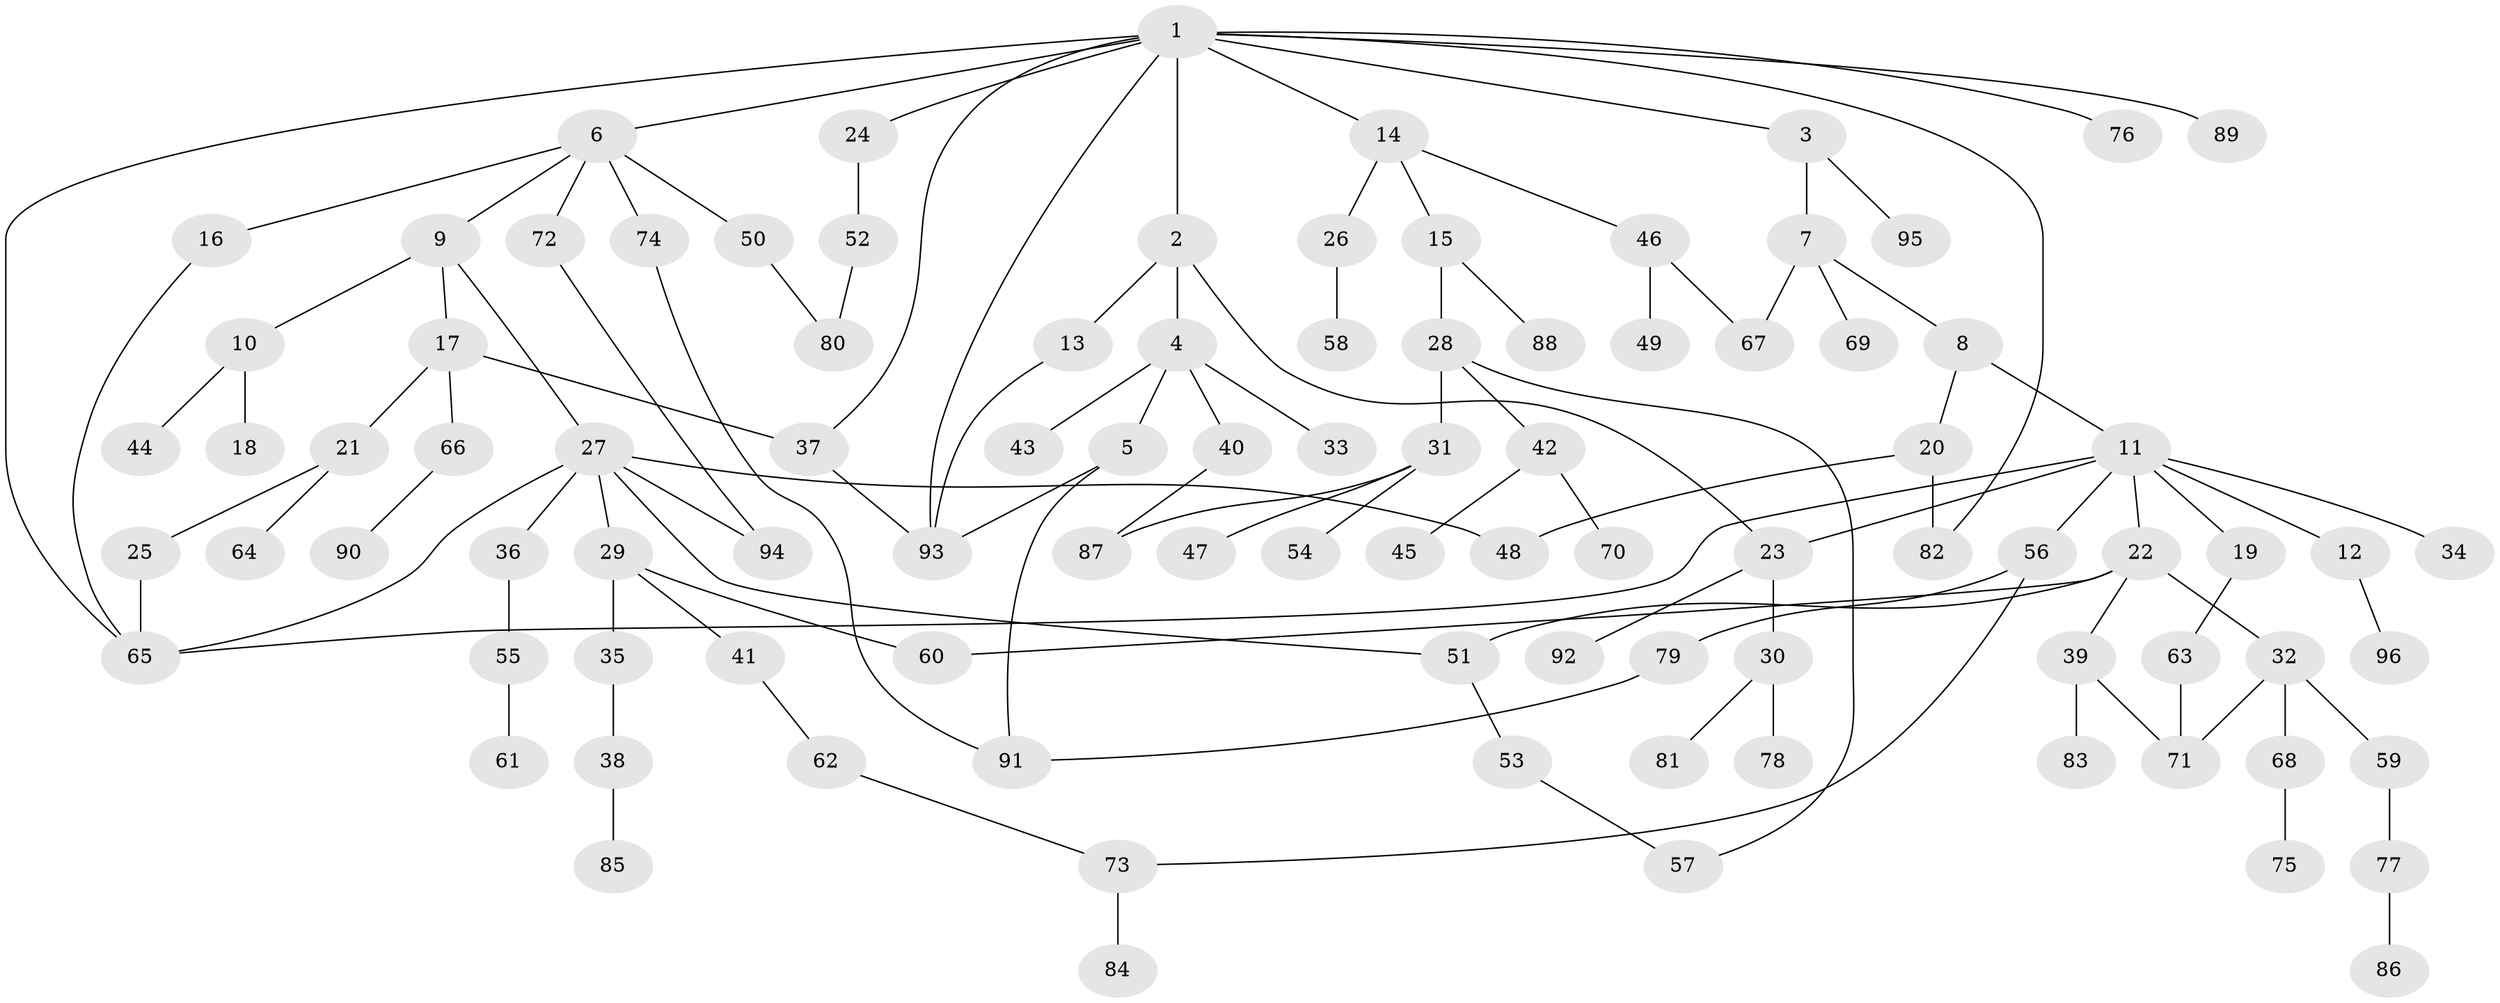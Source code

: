 // coarse degree distribution, {8: 0.034482758620689655, 6: 0.13793103448275862, 4: 0.13793103448275862, 1: 0.27586206896551724, 2: 0.20689655172413793, 3: 0.1724137931034483, 7: 0.034482758620689655}
// Generated by graph-tools (version 1.1) at 2025/48/03/04/25 22:48:53]
// undirected, 96 vertices, 118 edges
graph export_dot {
  node [color=gray90,style=filled];
  1;
  2;
  3;
  4;
  5;
  6;
  7;
  8;
  9;
  10;
  11;
  12;
  13;
  14;
  15;
  16;
  17;
  18;
  19;
  20;
  21;
  22;
  23;
  24;
  25;
  26;
  27;
  28;
  29;
  30;
  31;
  32;
  33;
  34;
  35;
  36;
  37;
  38;
  39;
  40;
  41;
  42;
  43;
  44;
  45;
  46;
  47;
  48;
  49;
  50;
  51;
  52;
  53;
  54;
  55;
  56;
  57;
  58;
  59;
  60;
  61;
  62;
  63;
  64;
  65;
  66;
  67;
  68;
  69;
  70;
  71;
  72;
  73;
  74;
  75;
  76;
  77;
  78;
  79;
  80;
  81;
  82;
  83;
  84;
  85;
  86;
  87;
  88;
  89;
  90;
  91;
  92;
  93;
  94;
  95;
  96;
  1 -- 2;
  1 -- 3;
  1 -- 6;
  1 -- 14;
  1 -- 24;
  1 -- 76;
  1 -- 89;
  1 -- 37;
  1 -- 93;
  1 -- 65;
  1 -- 82;
  2 -- 4;
  2 -- 13;
  2 -- 23;
  3 -- 7;
  3 -- 95;
  4 -- 5;
  4 -- 33;
  4 -- 40;
  4 -- 43;
  5 -- 93;
  5 -- 91;
  6 -- 9;
  6 -- 16;
  6 -- 50;
  6 -- 72;
  6 -- 74;
  7 -- 8;
  7 -- 69;
  7 -- 67;
  8 -- 11;
  8 -- 20;
  9 -- 10;
  9 -- 17;
  9 -- 27;
  10 -- 18;
  10 -- 44;
  11 -- 12;
  11 -- 19;
  11 -- 22;
  11 -- 34;
  11 -- 56;
  11 -- 65;
  11 -- 23;
  12 -- 96;
  13 -- 93;
  14 -- 15;
  14 -- 26;
  14 -- 46;
  15 -- 28;
  15 -- 88;
  16 -- 65;
  17 -- 21;
  17 -- 37;
  17 -- 66;
  19 -- 63;
  20 -- 48;
  20 -- 82;
  21 -- 25;
  21 -- 64;
  22 -- 32;
  22 -- 39;
  22 -- 51;
  22 -- 60;
  23 -- 30;
  23 -- 92;
  24 -- 52;
  25 -- 65;
  26 -- 58;
  27 -- 29;
  27 -- 36;
  27 -- 94;
  27 -- 51;
  27 -- 65;
  27 -- 48;
  28 -- 31;
  28 -- 42;
  28 -- 57;
  29 -- 35;
  29 -- 41;
  29 -- 60;
  30 -- 78;
  30 -- 81;
  31 -- 47;
  31 -- 54;
  31 -- 87;
  32 -- 59;
  32 -- 68;
  32 -- 71;
  35 -- 38;
  36 -- 55;
  37 -- 93;
  38 -- 85;
  39 -- 71;
  39 -- 83;
  40 -- 87;
  41 -- 62;
  42 -- 45;
  42 -- 70;
  46 -- 49;
  46 -- 67;
  50 -- 80;
  51 -- 53;
  52 -- 80;
  53 -- 57;
  55 -- 61;
  56 -- 73;
  56 -- 79;
  59 -- 77;
  62 -- 73;
  63 -- 71;
  66 -- 90;
  68 -- 75;
  72 -- 94;
  73 -- 84;
  74 -- 91;
  77 -- 86;
  79 -- 91;
}
